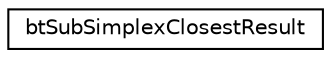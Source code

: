 digraph G
{
  edge [fontname="Helvetica",fontsize="10",labelfontname="Helvetica",labelfontsize="10"];
  node [fontname="Helvetica",fontsize="10",shape=record];
  rankdir="LR";
  Node1 [label="btSubSimplexClosestResult",height=0.2,width=0.4,color="black", fillcolor="white", style="filled",URL="$structbtSubSimplexClosestResult.html"];
}
